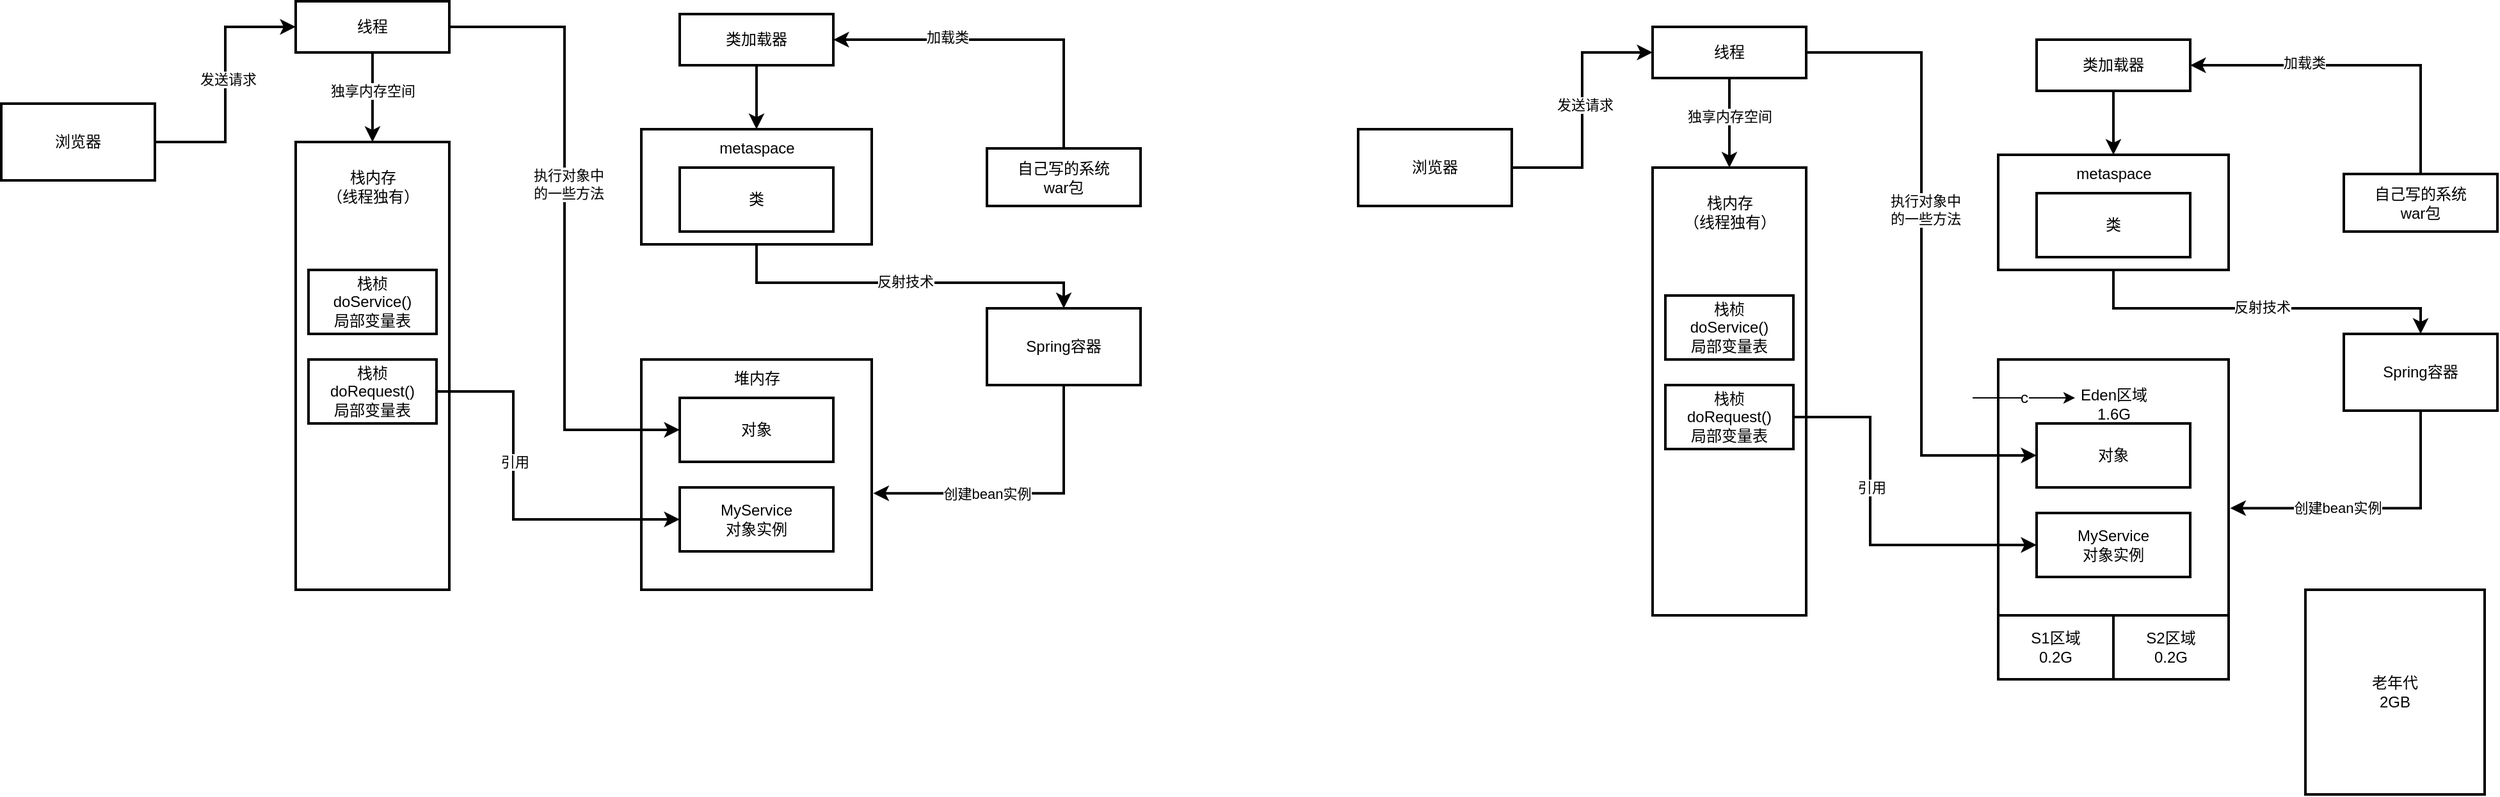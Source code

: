 <mxfile version="26.0.3">
  <diagram name="Page-1" id="5toGaaCnZrbLQdaXAKm-">
    <mxGraphModel dx="1434" dy="907" grid="1" gridSize="10" guides="1" tooltips="1" connect="1" arrows="1" fold="1" page="1" pageScale="1" pageWidth="23039" pageHeight="33000" math="0" shadow="0">
      <root>
        <mxCell id="0" />
        <mxCell id="1" parent="0" />
        <mxCell id="G46dOMwRPIWfkNhhYf17-18" value="" style="edgeStyle=orthogonalEdgeStyle;rounded=0;orthogonalLoop=1;jettySize=auto;html=1;entryX=0.5;entryY=0;entryDx=0;entryDy=0;exitX=0.5;exitY=1;exitDx=0;exitDy=0;strokeWidth=2;" parent="1" source="gmJk11L750Rwk2w2zEcy-2" target="G46dOMwRPIWfkNhhYf17-17" edge="1">
          <mxGeometry relative="1" as="geometry">
            <Array as="points">
              <mxPoint x="1230" y="380" />
              <mxPoint x="1470" y="380" />
            </Array>
          </mxGeometry>
        </mxCell>
        <mxCell id="G46dOMwRPIWfkNhhYf17-19" value="反射技术" style="edgeLabel;html=1;align=center;verticalAlign=middle;resizable=0;points=[];" parent="G46dOMwRPIWfkNhhYf17-18" vertex="1" connectable="0">
          <mxGeometry x="0.003" y="1" relative="1" as="geometry">
            <mxPoint as="offset" />
          </mxGeometry>
        </mxCell>
        <mxCell id="gmJk11L750Rwk2w2zEcy-2" value="" style="rounded=0;whiteSpace=wrap;html=1;strokeWidth=2;" parent="1" vertex="1">
          <mxGeometry x="1140" y="260" width="180" height="90" as="geometry" />
        </mxCell>
        <mxCell id="gmJk11L750Rwk2w2zEcy-3" value="类" style="rounded=0;whiteSpace=wrap;html=1;strokeWidth=2;" parent="1" vertex="1">
          <mxGeometry x="1170" y="290" width="120" height="50" as="geometry" />
        </mxCell>
        <mxCell id="G46dOMwRPIWfkNhhYf17-1" value="metaspace" style="text;html=1;align=center;verticalAlign=middle;resizable=0;points=[];autosize=1;strokeColor=none;fillColor=none;" parent="1" vertex="1">
          <mxGeometry x="1190" y="260" width="80" height="30" as="geometry" />
        </mxCell>
        <mxCell id="G46dOMwRPIWfkNhhYf17-2" value="" style="rounded=0;whiteSpace=wrap;html=1;strokeWidth=2;" parent="1" vertex="1">
          <mxGeometry x="1140" y="440" width="180" height="180" as="geometry" />
        </mxCell>
        <mxCell id="G46dOMwRPIWfkNhhYf17-3" value="对象" style="rounded=0;whiteSpace=wrap;html=1;strokeWidth=2;" parent="1" vertex="1">
          <mxGeometry x="1170" y="470" width="120" height="50" as="geometry" />
        </mxCell>
        <mxCell id="G46dOMwRPIWfkNhhYf17-4" value="堆内存" style="text;html=1;align=center;verticalAlign=middle;resizable=0;points=[];autosize=1;strokeColor=none;fillColor=none;" parent="1" vertex="1">
          <mxGeometry x="1200" y="440" width="60" height="30" as="geometry" />
        </mxCell>
        <mxCell id="G46dOMwRPIWfkNhhYf17-5" value="" style="rounded=0;whiteSpace=wrap;html=1;strokeWidth=2;" parent="1" vertex="1">
          <mxGeometry x="870" y="270" width="120" height="350" as="geometry" />
        </mxCell>
        <mxCell id="G46dOMwRPIWfkNhhYf17-6" value="栈内存&lt;div&gt;（线程独有）&lt;/div&gt;" style="text;html=1;align=center;verticalAlign=middle;resizable=0;points=[];autosize=1;strokeColor=none;fillColor=none;" parent="1" vertex="1">
          <mxGeometry x="880" y="285" width="100" height="40" as="geometry" />
        </mxCell>
        <mxCell id="G46dOMwRPIWfkNhhYf17-16" value="" style="edgeStyle=orthogonalEdgeStyle;rounded=0;orthogonalLoop=1;jettySize=auto;html=1;strokeWidth=2;" parent="1" source="G46dOMwRPIWfkNhhYf17-11" target="G46dOMwRPIWfkNhhYf17-1" edge="1">
          <mxGeometry relative="1" as="geometry" />
        </mxCell>
        <mxCell id="G46dOMwRPIWfkNhhYf17-11" value="类加载器" style="rounded=0;whiteSpace=wrap;html=1;strokeWidth=2;" parent="1" vertex="1">
          <mxGeometry x="1170" y="170" width="120" height="40" as="geometry" />
        </mxCell>
        <mxCell id="G46dOMwRPIWfkNhhYf17-14" value="" style="edgeStyle=orthogonalEdgeStyle;rounded=0;orthogonalLoop=1;jettySize=auto;html=1;entryX=1;entryY=0.5;entryDx=0;entryDy=0;exitX=0.5;exitY=0;exitDx=0;exitDy=0;strokeWidth=2;" parent="1" source="G46dOMwRPIWfkNhhYf17-12" target="G46dOMwRPIWfkNhhYf17-11" edge="1">
          <mxGeometry relative="1" as="geometry">
            <mxPoint x="1470" y="195" as="targetPoint" />
          </mxGeometry>
        </mxCell>
        <mxCell id="G46dOMwRPIWfkNhhYf17-15" value="加载类" style="edgeLabel;html=1;align=center;verticalAlign=middle;resizable=0;points=[];" parent="G46dOMwRPIWfkNhhYf17-14" vertex="1" connectable="0">
          <mxGeometry x="0.332" y="-2" relative="1" as="geometry">
            <mxPoint as="offset" />
          </mxGeometry>
        </mxCell>
        <mxCell id="G46dOMwRPIWfkNhhYf17-12" value="自己写的系统&lt;div&gt;war包&lt;/div&gt;" style="rounded=0;whiteSpace=wrap;html=1;strokeWidth=2;" parent="1" vertex="1">
          <mxGeometry x="1410" y="275" width="120" height="45" as="geometry" />
        </mxCell>
        <mxCell id="G46dOMwRPIWfkNhhYf17-21" value="" style="edgeStyle=orthogonalEdgeStyle;rounded=0;orthogonalLoop=1;jettySize=auto;html=1;entryX=1.007;entryY=0.581;entryDx=0;entryDy=0;entryPerimeter=0;exitX=0.5;exitY=1;exitDx=0;exitDy=0;strokeWidth=2;" parent="1" source="G46dOMwRPIWfkNhhYf17-17" target="G46dOMwRPIWfkNhhYf17-2" edge="1">
          <mxGeometry relative="1" as="geometry">
            <mxPoint x="1470" y="520" as="targetPoint" />
          </mxGeometry>
        </mxCell>
        <mxCell id="G46dOMwRPIWfkNhhYf17-22" value="创建bean实例" style="edgeLabel;html=1;align=center;verticalAlign=middle;resizable=0;points=[];" parent="G46dOMwRPIWfkNhhYf17-21" vertex="1" connectable="0">
          <mxGeometry x="0.039" relative="1" as="geometry">
            <mxPoint x="-24" as="offset" />
          </mxGeometry>
        </mxCell>
        <mxCell id="G46dOMwRPIWfkNhhYf17-17" value="Spring容器" style="rounded=0;whiteSpace=wrap;html=1;strokeWidth=2;" parent="1" vertex="1">
          <mxGeometry x="1410" y="400" width="120" height="60" as="geometry" />
        </mxCell>
        <mxCell id="G46dOMwRPIWfkNhhYf17-26" value="" style="edgeStyle=orthogonalEdgeStyle;rounded=0;orthogonalLoop=1;jettySize=auto;html=1;entryX=0;entryY=0.5;entryDx=0;entryDy=0;strokeWidth=2;" parent="1" source="G46dOMwRPIWfkNhhYf17-23" target="G46dOMwRPIWfkNhhYf17-24" edge="1">
          <mxGeometry relative="1" as="geometry">
            <mxPoint x="780.0" y="270.0" as="targetPoint" />
          </mxGeometry>
        </mxCell>
        <mxCell id="G46dOMwRPIWfkNhhYf17-27" value="发送请求" style="edgeLabel;html=1;align=center;verticalAlign=middle;resizable=0;points=[];" parent="G46dOMwRPIWfkNhhYf17-26" vertex="1" connectable="0">
          <mxGeometry x="0.044" y="-2" relative="1" as="geometry">
            <mxPoint as="offset" />
          </mxGeometry>
        </mxCell>
        <mxCell id="G46dOMwRPIWfkNhhYf17-23" value="浏览器" style="rounded=0;whiteSpace=wrap;html=1;strokeWidth=2;" parent="1" vertex="1">
          <mxGeometry x="640" y="240" width="120" height="60" as="geometry" />
        </mxCell>
        <mxCell id="G46dOMwRPIWfkNhhYf17-30" value="独享内存空间" style="edgeStyle=orthogonalEdgeStyle;rounded=0;orthogonalLoop=1;jettySize=auto;html=1;entryX=0.5;entryY=0;entryDx=0;entryDy=0;strokeWidth=2;" parent="1" source="G46dOMwRPIWfkNhhYf17-24" target="G46dOMwRPIWfkNhhYf17-5" edge="1">
          <mxGeometry x="-0.143" relative="1" as="geometry">
            <mxPoint x="930" y="230" as="targetPoint" />
            <Array as="points" />
            <mxPoint as="offset" />
          </mxGeometry>
        </mxCell>
        <mxCell id="xd4V1KtNuMAvcrv3mRiK-2" value="" style="edgeStyle=orthogonalEdgeStyle;rounded=0;orthogonalLoop=1;jettySize=auto;html=1;entryX=0;entryY=0.5;entryDx=0;entryDy=0;strokeWidth=2;" parent="1" source="G46dOMwRPIWfkNhhYf17-24" target="G46dOMwRPIWfkNhhYf17-3" edge="1">
          <mxGeometry relative="1" as="geometry" />
        </mxCell>
        <mxCell id="xd4V1KtNuMAvcrv3mRiK-3" value="执行对象中&lt;div&gt;的一些方法&lt;/div&gt;" style="edgeLabel;html=1;align=center;verticalAlign=middle;resizable=0;points=[];" parent="xd4V1KtNuMAvcrv3mRiK-2" vertex="1" connectable="0">
          <mxGeometry x="-0.139" y="3" relative="1" as="geometry">
            <mxPoint as="offset" />
          </mxGeometry>
        </mxCell>
        <mxCell id="G46dOMwRPIWfkNhhYf17-24" value="线程" style="rounded=0;whiteSpace=wrap;html=1;strokeWidth=2;" parent="1" vertex="1">
          <mxGeometry x="870" y="160" width="120" height="40" as="geometry" />
        </mxCell>
        <mxCell id="xd4V1KtNuMAvcrv3mRiK-5" value="" style="edgeStyle=orthogonalEdgeStyle;rounded=0;orthogonalLoop=1;jettySize=auto;html=1;entryX=0;entryY=0.5;entryDx=0;entryDy=0;exitX=1;exitY=0.5;exitDx=0;exitDy=0;strokeWidth=2;" parent="1" source="xd4V1KtNuMAvcrv3mRiK-1" target="xd4V1KtNuMAvcrv3mRiK-6" edge="1">
          <mxGeometry relative="1" as="geometry">
            <mxPoint x="1050" y="365" as="targetPoint" />
            <Array as="points">
              <mxPoint x="1040" y="465" />
              <mxPoint x="1040" y="565" />
            </Array>
          </mxGeometry>
        </mxCell>
        <mxCell id="xd4V1KtNuMAvcrv3mRiK-7" value="引用" style="edgeLabel;html=1;align=center;verticalAlign=middle;resizable=0;points=[];" parent="xd4V1KtNuMAvcrv3mRiK-5" vertex="1" connectable="0">
          <mxGeometry x="-0.221" y="1" relative="1" as="geometry">
            <mxPoint y="2" as="offset" />
          </mxGeometry>
        </mxCell>
        <mxCell id="xd4V1KtNuMAvcrv3mRiK-1" value="栈桢&lt;div&gt;doRequest()&lt;/div&gt;&lt;div&gt;局部变量表&lt;/div&gt;" style="rounded=0;whiteSpace=wrap;html=1;strokeWidth=2;" parent="1" vertex="1">
          <mxGeometry x="880" y="440" width="100" height="50" as="geometry" />
        </mxCell>
        <mxCell id="xd4V1KtNuMAvcrv3mRiK-6" value="MyService&lt;br&gt;对象实例" style="rounded=0;whiteSpace=wrap;html=1;strokeWidth=2;" parent="1" vertex="1">
          <mxGeometry x="1170" y="540" width="120" height="50" as="geometry" />
        </mxCell>
        <mxCell id="xd4V1KtNuMAvcrv3mRiK-8" value="栈桢&lt;div&gt;doService()&lt;/div&gt;&lt;div&gt;局部变量表&lt;/div&gt;" style="rounded=0;whiteSpace=wrap;html=1;strokeWidth=2;" parent="1" vertex="1">
          <mxGeometry x="880" y="370" width="100" height="50" as="geometry" />
        </mxCell>
        <mxCell id="LcULkPn42jwBy9Kqas8P-1" value="" style="edgeStyle=orthogonalEdgeStyle;rounded=0;orthogonalLoop=1;jettySize=auto;html=1;entryX=0.5;entryY=0;entryDx=0;entryDy=0;exitX=0.5;exitY=1;exitDx=0;exitDy=0;strokeWidth=2;" edge="1" parent="1" source="LcULkPn42jwBy9Kqas8P-3" target="LcULkPn42jwBy9Kqas8P-18">
          <mxGeometry relative="1" as="geometry">
            <Array as="points">
              <mxPoint x="2290" y="400" />
              <mxPoint x="2530" y="400" />
            </Array>
          </mxGeometry>
        </mxCell>
        <mxCell id="LcULkPn42jwBy9Kqas8P-2" value="反射技术" style="edgeLabel;html=1;align=center;verticalAlign=middle;resizable=0;points=[];" vertex="1" connectable="0" parent="LcULkPn42jwBy9Kqas8P-1">
          <mxGeometry x="0.003" y="1" relative="1" as="geometry">
            <mxPoint as="offset" />
          </mxGeometry>
        </mxCell>
        <mxCell id="LcULkPn42jwBy9Kqas8P-3" value="" style="rounded=0;whiteSpace=wrap;html=1;strokeWidth=2;" vertex="1" parent="1">
          <mxGeometry x="2200" y="280" width="180" height="90" as="geometry" />
        </mxCell>
        <mxCell id="LcULkPn42jwBy9Kqas8P-4" value="类" style="rounded=0;whiteSpace=wrap;html=1;strokeWidth=2;" vertex="1" parent="1">
          <mxGeometry x="2230" y="310" width="120" height="50" as="geometry" />
        </mxCell>
        <mxCell id="LcULkPn42jwBy9Kqas8P-5" value="metaspace" style="text;html=1;align=center;verticalAlign=middle;resizable=0;points=[];autosize=1;strokeColor=none;fillColor=none;" vertex="1" parent="1">
          <mxGeometry x="2250" y="280" width="80" height="30" as="geometry" />
        </mxCell>
        <mxCell id="LcULkPn42jwBy9Kqas8P-6" value="" style="rounded=0;whiteSpace=wrap;html=1;strokeWidth=2;" vertex="1" parent="1">
          <mxGeometry x="2200" y="440" width="180" height="200" as="geometry" />
        </mxCell>
        <mxCell id="LcULkPn42jwBy9Kqas8P-7" value="对象" style="rounded=0;whiteSpace=wrap;html=1;strokeWidth=2;" vertex="1" parent="1">
          <mxGeometry x="2230" y="490" width="120" height="50" as="geometry" />
        </mxCell>
        <mxCell id="LcULkPn42jwBy9Kqas8P-8" value="Eden区域&lt;div&gt;1.6G&lt;/div&gt;" style="text;html=1;align=center;verticalAlign=middle;resizable=0;points=[];autosize=1;strokeColor=none;fillColor=none;" vertex="1" parent="1">
          <mxGeometry x="2250" y="455" width="80" height="40" as="geometry" />
        </mxCell>
        <mxCell id="LcULkPn42jwBy9Kqas8P-9" value="" style="rounded=0;whiteSpace=wrap;html=1;strokeWidth=2;" vertex="1" parent="1">
          <mxGeometry x="1930" y="290" width="120" height="350" as="geometry" />
        </mxCell>
        <mxCell id="LcULkPn42jwBy9Kqas8P-10" value="栈内存&lt;div&gt;（线程独有）&lt;/div&gt;" style="text;html=1;align=center;verticalAlign=middle;resizable=0;points=[];autosize=1;strokeColor=none;fillColor=none;" vertex="1" parent="1">
          <mxGeometry x="1940" y="305" width="100" height="40" as="geometry" />
        </mxCell>
        <mxCell id="LcULkPn42jwBy9Kqas8P-11" value="" style="edgeStyle=orthogonalEdgeStyle;rounded=0;orthogonalLoop=1;jettySize=auto;html=1;strokeWidth=2;" edge="1" parent="1" source="LcULkPn42jwBy9Kqas8P-12" target="LcULkPn42jwBy9Kqas8P-5">
          <mxGeometry relative="1" as="geometry" />
        </mxCell>
        <mxCell id="LcULkPn42jwBy9Kqas8P-12" value="类加载器" style="rounded=0;whiteSpace=wrap;html=1;strokeWidth=2;" vertex="1" parent="1">
          <mxGeometry x="2230" y="190" width="120" height="40" as="geometry" />
        </mxCell>
        <mxCell id="LcULkPn42jwBy9Kqas8P-13" value="" style="edgeStyle=orthogonalEdgeStyle;rounded=0;orthogonalLoop=1;jettySize=auto;html=1;entryX=1;entryY=0.5;entryDx=0;entryDy=0;exitX=0.5;exitY=0;exitDx=0;exitDy=0;strokeWidth=2;" edge="1" parent="1" source="LcULkPn42jwBy9Kqas8P-15" target="LcULkPn42jwBy9Kqas8P-12">
          <mxGeometry relative="1" as="geometry">
            <mxPoint x="2530" y="215" as="targetPoint" />
          </mxGeometry>
        </mxCell>
        <mxCell id="LcULkPn42jwBy9Kqas8P-14" value="加载类" style="edgeLabel;html=1;align=center;verticalAlign=middle;resizable=0;points=[];" vertex="1" connectable="0" parent="LcULkPn42jwBy9Kqas8P-13">
          <mxGeometry x="0.332" y="-2" relative="1" as="geometry">
            <mxPoint as="offset" />
          </mxGeometry>
        </mxCell>
        <mxCell id="LcULkPn42jwBy9Kqas8P-15" value="自己写的系统&lt;div&gt;war包&lt;/div&gt;" style="rounded=0;whiteSpace=wrap;html=1;strokeWidth=2;" vertex="1" parent="1">
          <mxGeometry x="2470" y="295" width="120" height="45" as="geometry" />
        </mxCell>
        <mxCell id="LcULkPn42jwBy9Kqas8P-16" value="" style="edgeStyle=orthogonalEdgeStyle;rounded=0;orthogonalLoop=1;jettySize=auto;html=1;entryX=1.007;entryY=0.581;entryDx=0;entryDy=0;entryPerimeter=0;exitX=0.5;exitY=1;exitDx=0;exitDy=0;strokeWidth=2;" edge="1" parent="1" source="LcULkPn42jwBy9Kqas8P-18" target="LcULkPn42jwBy9Kqas8P-6">
          <mxGeometry relative="1" as="geometry">
            <mxPoint x="2530" y="540" as="targetPoint" />
          </mxGeometry>
        </mxCell>
        <mxCell id="LcULkPn42jwBy9Kqas8P-17" value="创建bean实例" style="edgeLabel;html=1;align=center;verticalAlign=middle;resizable=0;points=[];" vertex="1" connectable="0" parent="LcULkPn42jwBy9Kqas8P-16">
          <mxGeometry x="0.039" relative="1" as="geometry">
            <mxPoint x="-24" as="offset" />
          </mxGeometry>
        </mxCell>
        <mxCell id="LcULkPn42jwBy9Kqas8P-18" value="Spring容器" style="rounded=0;whiteSpace=wrap;html=1;strokeWidth=2;" vertex="1" parent="1">
          <mxGeometry x="2470" y="420" width="120" height="60" as="geometry" />
        </mxCell>
        <mxCell id="LcULkPn42jwBy9Kqas8P-19" value="" style="edgeStyle=orthogonalEdgeStyle;rounded=0;orthogonalLoop=1;jettySize=auto;html=1;entryX=0;entryY=0.5;entryDx=0;entryDy=0;strokeWidth=2;" edge="1" parent="1" source="LcULkPn42jwBy9Kqas8P-21" target="LcULkPn42jwBy9Kqas8P-25">
          <mxGeometry relative="1" as="geometry">
            <mxPoint x="1840.0" y="290.0" as="targetPoint" />
          </mxGeometry>
        </mxCell>
        <mxCell id="LcULkPn42jwBy9Kqas8P-20" value="发送请求" style="edgeLabel;html=1;align=center;verticalAlign=middle;resizable=0;points=[];" vertex="1" connectable="0" parent="LcULkPn42jwBy9Kqas8P-19">
          <mxGeometry x="0.044" y="-2" relative="1" as="geometry">
            <mxPoint as="offset" />
          </mxGeometry>
        </mxCell>
        <mxCell id="LcULkPn42jwBy9Kqas8P-21" value="浏览器" style="rounded=0;whiteSpace=wrap;html=1;strokeWidth=2;" vertex="1" parent="1">
          <mxGeometry x="1700" y="260" width="120" height="60" as="geometry" />
        </mxCell>
        <mxCell id="LcULkPn42jwBy9Kqas8P-22" value="独享内存空间" style="edgeStyle=orthogonalEdgeStyle;rounded=0;orthogonalLoop=1;jettySize=auto;html=1;entryX=0.5;entryY=0;entryDx=0;entryDy=0;strokeWidth=2;" edge="1" parent="1" source="LcULkPn42jwBy9Kqas8P-25" target="LcULkPn42jwBy9Kqas8P-9">
          <mxGeometry x="-0.143" relative="1" as="geometry">
            <mxPoint x="1990" y="250" as="targetPoint" />
            <Array as="points" />
            <mxPoint as="offset" />
          </mxGeometry>
        </mxCell>
        <mxCell id="LcULkPn42jwBy9Kqas8P-23" value="" style="edgeStyle=orthogonalEdgeStyle;rounded=0;orthogonalLoop=1;jettySize=auto;html=1;entryX=0;entryY=0.5;entryDx=0;entryDy=0;strokeWidth=2;" edge="1" parent="1" source="LcULkPn42jwBy9Kqas8P-25" target="LcULkPn42jwBy9Kqas8P-7">
          <mxGeometry relative="1" as="geometry" />
        </mxCell>
        <mxCell id="LcULkPn42jwBy9Kqas8P-24" value="执行对象中&lt;div&gt;的一些方法&lt;/div&gt;" style="edgeLabel;html=1;align=center;verticalAlign=middle;resizable=0;points=[];" vertex="1" connectable="0" parent="LcULkPn42jwBy9Kqas8P-23">
          <mxGeometry x="-0.139" y="3" relative="1" as="geometry">
            <mxPoint as="offset" />
          </mxGeometry>
        </mxCell>
        <mxCell id="LcULkPn42jwBy9Kqas8P-25" value="线程" style="rounded=0;whiteSpace=wrap;html=1;strokeWidth=2;" vertex="1" parent="1">
          <mxGeometry x="1930" y="180" width="120" height="40" as="geometry" />
        </mxCell>
        <mxCell id="LcULkPn42jwBy9Kqas8P-26" value="" style="edgeStyle=orthogonalEdgeStyle;rounded=0;orthogonalLoop=1;jettySize=auto;html=1;entryX=0;entryY=0.5;entryDx=0;entryDy=0;exitX=1;exitY=0.5;exitDx=0;exitDy=0;strokeWidth=2;" edge="1" parent="1" source="LcULkPn42jwBy9Kqas8P-28" target="LcULkPn42jwBy9Kqas8P-29">
          <mxGeometry relative="1" as="geometry">
            <mxPoint x="2110" y="385" as="targetPoint" />
            <Array as="points">
              <mxPoint x="2100" y="485" />
              <mxPoint x="2100" y="585" />
            </Array>
          </mxGeometry>
        </mxCell>
        <mxCell id="LcULkPn42jwBy9Kqas8P-27" value="引用" style="edgeLabel;html=1;align=center;verticalAlign=middle;resizable=0;points=[];" vertex="1" connectable="0" parent="LcULkPn42jwBy9Kqas8P-26">
          <mxGeometry x="-0.221" y="1" relative="1" as="geometry">
            <mxPoint y="2" as="offset" />
          </mxGeometry>
        </mxCell>
        <mxCell id="LcULkPn42jwBy9Kqas8P-28" value="栈桢&lt;div&gt;doRequest()&lt;/div&gt;&lt;div&gt;局部变量表&lt;/div&gt;" style="rounded=0;whiteSpace=wrap;html=1;strokeWidth=2;" vertex="1" parent="1">
          <mxGeometry x="1940" y="460" width="100" height="50" as="geometry" />
        </mxCell>
        <mxCell id="LcULkPn42jwBy9Kqas8P-29" value="MyService&lt;br&gt;对象实例" style="rounded=0;whiteSpace=wrap;html=1;strokeWidth=2;" vertex="1" parent="1">
          <mxGeometry x="2230" y="560" width="120" height="50" as="geometry" />
        </mxCell>
        <mxCell id="LcULkPn42jwBy9Kqas8P-30" value="栈桢&lt;div&gt;doService()&lt;/div&gt;&lt;div&gt;局部变量表&lt;/div&gt;" style="rounded=0;whiteSpace=wrap;html=1;strokeWidth=2;" vertex="1" parent="1">
          <mxGeometry x="1940" y="390" width="100" height="50" as="geometry" />
        </mxCell>
        <mxCell id="LcULkPn42jwBy9Kqas8P-31" value="S1区域&lt;div&gt;0.2G&lt;/div&gt;" style="rounded=0;whiteSpace=wrap;html=1;strokeWidth=2;" vertex="1" parent="1">
          <mxGeometry x="2200" y="640" width="90" height="50" as="geometry" />
        </mxCell>
        <mxCell id="LcULkPn42jwBy9Kqas8P-32" value="S2区域&lt;div&gt;0.2G&lt;/div&gt;" style="rounded=0;whiteSpace=wrap;html=1;strokeWidth=2;" vertex="1" parent="1">
          <mxGeometry x="2290" y="640" width="90" height="50" as="geometry" />
        </mxCell>
        <mxCell id="LcULkPn42jwBy9Kqas8P-33" value="老年代&lt;div&gt;2GB&lt;/div&gt;" style="rounded=0;whiteSpace=wrap;html=1;strokeColor=default;strokeWidth=2;align=center;verticalAlign=middle;fontFamily=Helvetica;fontSize=12;fontColor=default;fillColor=default;" vertex="1" parent="1">
          <mxGeometry x="2440" y="620" width="140" height="160" as="geometry" />
        </mxCell>
        <mxCell id="LcULkPn42jwBy9Kqas8P-34" value="c" style="edgeStyle=none;orthogonalLoop=1;jettySize=auto;html=1;rounded=0;fontFamily=Helvetica;fontSize=12;fontColor=default;" edge="1" parent="1">
          <mxGeometry width="80" relative="1" as="geometry">
            <mxPoint x="2180" y="470" as="sourcePoint" />
            <mxPoint x="2260" y="470" as="targetPoint" />
            <Array as="points" />
          </mxGeometry>
        </mxCell>
      </root>
    </mxGraphModel>
  </diagram>
</mxfile>
